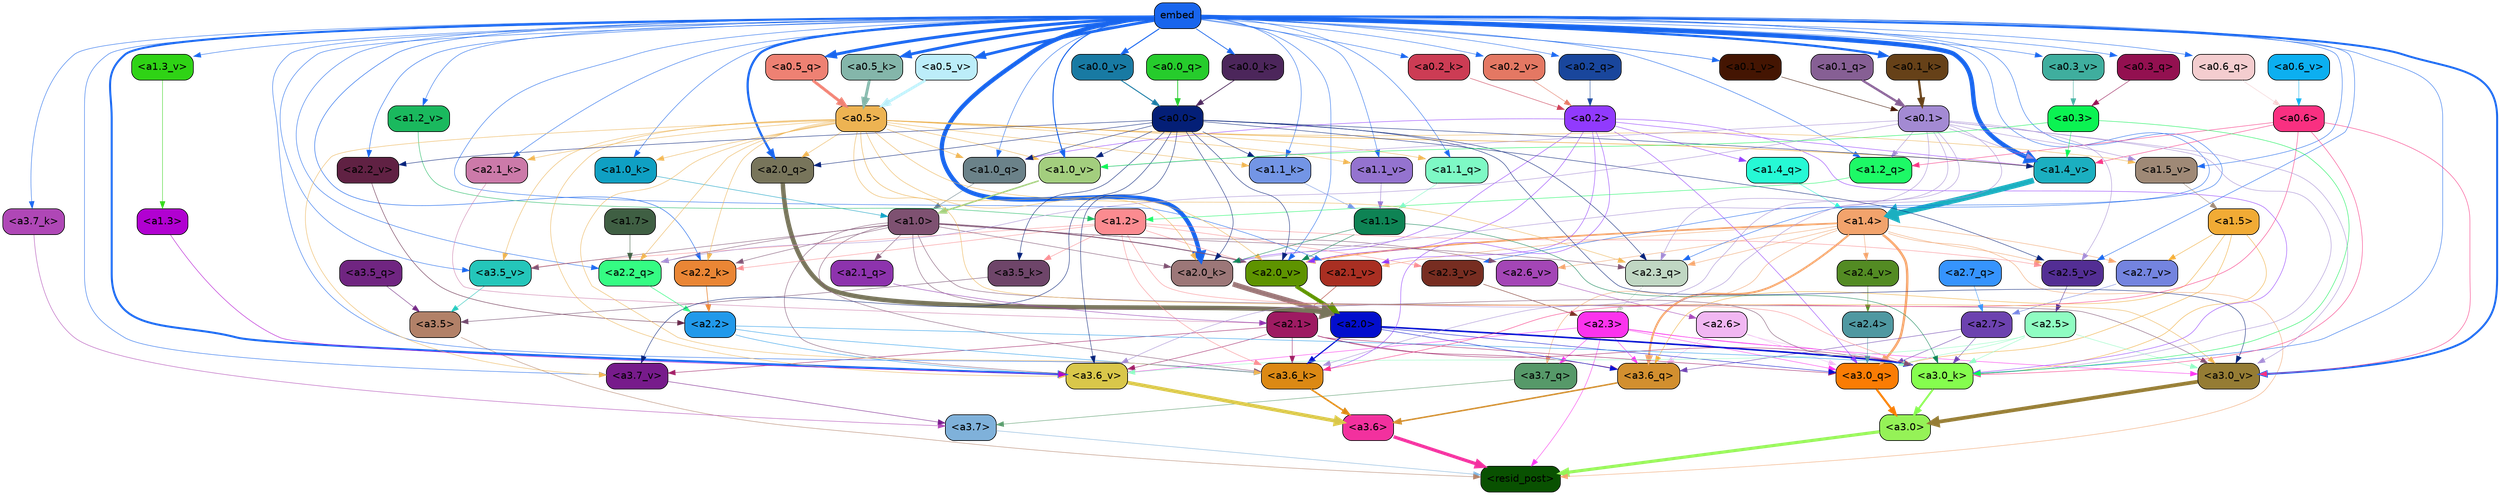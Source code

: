 strict digraph "" {
	graph [bgcolor=transparent,
		layout=dot,
		overlap=false,
		splines=true
	];
	"<a3.7>"	[color=black,
		fillcolor="#7fb1da",
		fontname=Helvetica,
		shape=box,
		style="filled, rounded"];
	"<resid_post>"	[color=black,
		fillcolor="#095101",
		fontname=Helvetica,
		shape=box,
		style="filled, rounded"];
	"<a3.7>" -> "<resid_post>"	[color="#7fb1da",
		penwidth=0.6239100098609924];
	"<a3.6>"	[color=black,
		fillcolor="#f2319e",
		fontname=Helvetica,
		shape=box,
		style="filled, rounded"];
	"<a3.6>" -> "<resid_post>"	[color="#f2319e",
		penwidth=4.569062113761902];
	"<a3.5>"	[color=black,
		fillcolor="#b28168",
		fontname=Helvetica,
		shape=box,
		style="filled, rounded"];
	"<a3.5>" -> "<resid_post>"	[color="#b28168",
		penwidth=0.6];
	"<a3.0>"	[color=black,
		fillcolor="#95f257",
		fontname=Helvetica,
		shape=box,
		style="filled, rounded"];
	"<a3.0>" -> "<resid_post>"	[color="#95f257",
		penwidth=4.283544182777405];
	"<a2.3>"	[color=black,
		fillcolor="#fb33ed",
		fontname=Helvetica,
		shape=box,
		style="filled, rounded"];
	"<a2.3>" -> "<resid_post>"	[color="#fb33ed",
		penwidth=0.6];
	"<a3.7_q>"	[color=black,
		fillcolor="#569969",
		fontname=Helvetica,
		shape=box,
		style="filled, rounded"];
	"<a2.3>" -> "<a3.7_q>"	[color="#fb33ed",
		penwidth=0.6];
	"<a3.6_q>"	[color=black,
		fillcolor="#d28f2f",
		fontname=Helvetica,
		shape=box,
		style="filled, rounded"];
	"<a2.3>" -> "<a3.6_q>"	[color="#fb33ed",
		penwidth=0.6];
	"<a3.0_q>"	[color=black,
		fillcolor="#fa7c04",
		fontname=Helvetica,
		shape=box,
		style="filled, rounded"];
	"<a2.3>" -> "<a3.0_q>"	[color="#fb33ed",
		penwidth=0.6];
	"<a3.0_k>"	[color=black,
		fillcolor="#85fd4e",
		fontname=Helvetica,
		shape=box,
		style="filled, rounded"];
	"<a2.3>" -> "<a3.0_k>"	[color="#fb33ed",
		penwidth=0.6];
	"<a3.6_v>"	[color=black,
		fillcolor="#d9c74a",
		fontname=Helvetica,
		shape=box,
		style="filled, rounded"];
	"<a2.3>" -> "<a3.6_v>"	[color="#fb33ed",
		penwidth=0.6];
	"<a3.0_v>"	[color=black,
		fillcolor="#957c34",
		fontname=Helvetica,
		shape=box,
		style="filled, rounded"];
	"<a2.3>" -> "<a3.0_v>"	[color="#fb33ed",
		penwidth=0.6];
	"<a1.4>"	[color=black,
		fillcolor="#f2a36c",
		fontname=Helvetica,
		shape=box,
		style="filled, rounded"];
	"<a1.4>" -> "<resid_post>"	[color="#f2a36c",
		penwidth=0.6];
	"<a1.4>" -> "<a3.7_q>"	[color="#f2a36c",
		penwidth=0.6];
	"<a1.4>" -> "<a3.6_q>"	[color="#f2a36c",
		penwidth=2.6908124685287476];
	"<a1.4>" -> "<a3.0_q>"	[color="#f2a36c",
		penwidth=3.32076895236969];
	"<a2.3_q>"	[color=black,
		fillcolor="#c0d7c3",
		fontname=Helvetica,
		shape=box,
		style="filled, rounded"];
	"<a1.4>" -> "<a2.3_q>"	[color="#f2a36c",
		penwidth=0.6];
	"<a2.7_v>"	[color=black,
		fillcolor="#7484df",
		fontname=Helvetica,
		shape=box,
		style="filled, rounded"];
	"<a1.4>" -> "<a2.7_v>"	[color="#f2a36c",
		penwidth=0.6];
	"<a2.6_v>"	[color=black,
		fillcolor="#a446b6",
		fontname=Helvetica,
		shape=box,
		style="filled, rounded"];
	"<a1.4>" -> "<a2.6_v>"	[color="#f2a36c",
		penwidth=0.6];
	"<a2.5_v>"	[color=black,
		fillcolor="#532e94",
		fontname=Helvetica,
		shape=box,
		style="filled, rounded"];
	"<a1.4>" -> "<a2.5_v>"	[color="#f2a36c",
		penwidth=0.6];
	"<a2.4_v>"	[color=black,
		fillcolor="#538b23",
		fontname=Helvetica,
		shape=box,
		style="filled, rounded"];
	"<a1.4>" -> "<a2.4_v>"	[color="#f2a36c",
		penwidth=0.6];
	"<a2.1_v>"	[color=black,
		fillcolor="#a92f22",
		fontname=Helvetica,
		shape=box,
		style="filled, rounded"];
	"<a1.4>" -> "<a2.1_v>"	[color="#f2a36c",
		penwidth=0.6];
	"<a2.0_v>"	[color=black,
		fillcolor="#5e9300",
		fontname=Helvetica,
		shape=box,
		style="filled, rounded"];
	"<a1.4>" -> "<a2.0_v>"	[color="#f2a36c",
		penwidth=2.3065454959869385];
	"<a3.7_q>" -> "<a3.7>"	[color="#569969",
		penwidth=0.6];
	"<a3.6_q>" -> "<a3.6>"	[color="#d28f2f",
		penwidth=2.03758105635643];
	"<a3.5_q>"	[color=black,
		fillcolor="#702581",
		fontname=Helvetica,
		shape=box,
		style="filled, rounded"];
	"<a3.5_q>" -> "<a3.5>"	[color="#702581",
		penwidth=0.6];
	"<a3.0_q>" -> "<a3.0>"	[color="#fa7c04",
		penwidth=2.8638100624084473];
	"<a3.7_k>"	[color=black,
		fillcolor="#af47b6",
		fontname=Helvetica,
		shape=box,
		style="filled, rounded"];
	"<a3.7_k>" -> "<a3.7>"	[color="#af47b6",
		penwidth=0.6];
	"<a3.6_k>"	[color=black,
		fillcolor="#dc8914",
		fontname=Helvetica,
		shape=box,
		style="filled, rounded"];
	"<a3.6_k>" -> "<a3.6>"	[color="#dc8914",
		penwidth=2.174198240041733];
	"<a3.5_k>"	[color=black,
		fillcolor="#6e4569",
		fontname=Helvetica,
		shape=box,
		style="filled, rounded"];
	"<a3.5_k>" -> "<a3.5>"	[color="#6e4569",
		penwidth=0.6];
	"<a3.0_k>" -> "<a3.0>"	[color="#85fd4e",
		penwidth=2.6274144649505615];
	"<a3.7_v>"	[color=black,
		fillcolor="#771b8b",
		fontname=Helvetica,
		shape=box,
		style="filled, rounded"];
	"<a3.7_v>" -> "<a3.7>"	[color="#771b8b",
		penwidth=0.6];
	"<a3.6_v>" -> "<a3.6>"	[color="#d9c74a",
		penwidth=5.002329230308533];
	"<a3.5_v>"	[color=black,
		fillcolor="#24c6ba",
		fontname=Helvetica,
		shape=box,
		style="filled, rounded"];
	"<a3.5_v>" -> "<a3.5>"	[color="#24c6ba",
		penwidth=0.6];
	"<a3.0_v>" -> "<a3.0>"	[color="#957c34",
		penwidth=5.188832879066467];
	"<a2.7>"	[color=black,
		fillcolor="#6c42af",
		fontname=Helvetica,
		shape=box,
		style="filled, rounded"];
	"<a2.7>" -> "<a3.6_q>"	[color="#6c42af",
		penwidth=0.6];
	"<a2.7>" -> "<a3.0_q>"	[color="#6c42af",
		penwidth=0.6];
	"<a2.7>" -> "<a3.0_k>"	[color="#6c42af",
		penwidth=0.6];
	"<a2.6>"	[color=black,
		fillcolor="#f1b7f2",
		fontname=Helvetica,
		shape=box,
		style="filled, rounded"];
	"<a2.6>" -> "<a3.6_q>"	[color="#f1b7f2",
		penwidth=0.6];
	"<a2.6>" -> "<a3.0_q>"	[color="#f1b7f2",
		penwidth=0.6];
	"<a2.6>" -> "<a3.0_k>"	[color="#f1b7f2",
		penwidth=0.6];
	"<a2.1>"	[color=black,
		fillcolor="#9e1b62",
		fontname=Helvetica,
		shape=box,
		style="filled, rounded"];
	"<a2.1>" -> "<a3.6_q>"	[color="#9e1b62",
		penwidth=0.6];
	"<a2.1>" -> "<a3.0_q>"	[color="#9e1b62",
		penwidth=0.6];
	"<a2.1>" -> "<a3.6_k>"	[color="#9e1b62",
		penwidth=0.6];
	"<a2.1>" -> "<a3.0_k>"	[color="#9e1b62",
		penwidth=0.6];
	"<a2.1>" -> "<a3.7_v>"	[color="#9e1b62",
		penwidth=0.6];
	"<a2.1>" -> "<a3.6_v>"	[color="#9e1b62",
		penwidth=0.6];
	"<a2.0>"	[color=black,
		fillcolor="#030ecd",
		fontname=Helvetica,
		shape=box,
		style="filled, rounded"];
	"<a2.0>" -> "<a3.6_q>"	[color="#030ecd",
		penwidth=0.6];
	"<a2.0>" -> "<a3.0_q>"	[color="#030ecd",
		penwidth=0.6];
	"<a2.0>" -> "<a3.6_k>"	[color="#030ecd",
		penwidth=1.6254686117172241];
	"<a2.0>" -> "<a3.0_k>"	[color="#030ecd",
		penwidth=2.182972814887762];
	"<a1.5>"	[color=black,
		fillcolor="#f1ab35",
		fontname=Helvetica,
		shape=box,
		style="filled, rounded"];
	"<a1.5>" -> "<a3.6_q>"	[color="#f1ab35",
		penwidth=0.6];
	"<a1.5>" -> "<a3.0_q>"	[color="#f1ab35",
		penwidth=0.6];
	"<a1.5>" -> "<a3.0_k>"	[color="#f1ab35",
		penwidth=0.6];
	"<a1.5>" -> "<a2.7_v>"	[color="#f1ab35",
		penwidth=0.6];
	"<a2.5>"	[color=black,
		fillcolor="#8ffdc2",
		fontname=Helvetica,
		shape=box,
		style="filled, rounded"];
	"<a2.5>" -> "<a3.0_q>"	[color="#8ffdc2",
		penwidth=0.6];
	"<a2.5>" -> "<a3.0_k>"	[color="#8ffdc2",
		penwidth=0.6];
	"<a2.5>" -> "<a3.6_v>"	[color="#8ffdc2",
		penwidth=0.6];
	"<a2.5>" -> "<a3.0_v>"	[color="#8ffdc2",
		penwidth=0.6];
	"<a2.4>"	[color=black,
		fillcolor="#4f98a1",
		fontname=Helvetica,
		shape=box,
		style="filled, rounded"];
	"<a2.4>" -> "<a3.0_q>"	[color="#4f98a1",
		penwidth=0.6];
	"<a0.2>"	[color=black,
		fillcolor="#913afd",
		fontname=Helvetica,
		shape=box,
		style="filled, rounded"];
	"<a0.2>" -> "<a3.0_q>"	[color="#913afd",
		penwidth=0.6];
	"<a0.2>" -> "<a3.6_k>"	[color="#913afd",
		penwidth=0.6];
	"<a0.2>" -> "<a3.0_k>"	[color="#913afd",
		penwidth=0.6];
	"<a2.0_k>"	[color=black,
		fillcolor="#9c7778",
		fontname=Helvetica,
		shape=box,
		style="filled, rounded"];
	"<a0.2>" -> "<a2.0_k>"	[color="#913afd",
		penwidth=0.6];
	"<a0.2>" -> "<a2.1_v>"	[color="#913afd",
		penwidth=0.6];
	"<a0.2>" -> "<a2.0_v>"	[color="#913afd",
		penwidth=0.6];
	"<a1.4_q>"	[color=black,
		fillcolor="#26f9d5",
		fontname=Helvetica,
		shape=box,
		style="filled, rounded"];
	"<a0.2>" -> "<a1.4_q>"	[color="#913afd",
		penwidth=0.6];
	"<a1.0_q>"	[color=black,
		fillcolor="#6b8289",
		fontname=Helvetica,
		shape=box,
		style="filled, rounded"];
	"<a0.2>" -> "<a1.0_q>"	[color="#913afd",
		penwidth=0.6];
	"<a1.4_v>"	[color=black,
		fillcolor="#1bafc0",
		fontname=Helvetica,
		shape=box,
		style="filled, rounded"];
	"<a0.2>" -> "<a1.4_v>"	[color="#913afd",
		penwidth=0.6];
	embed	[color=black,
		fillcolor="#1865ed",
		fontname=Helvetica,
		shape=box,
		style="filled, rounded"];
	embed -> "<a3.7_k>"	[color="#1865ed",
		penwidth=0.6];
	embed -> "<a3.6_k>"	[color="#1865ed",
		penwidth=0.6];
	embed -> "<a3.0_k>"	[color="#1865ed",
		penwidth=0.6];
	embed -> "<a3.7_v>"	[color="#1865ed",
		penwidth=0.6];
	embed -> "<a3.6_v>"	[color="#1865ed",
		penwidth=2.809220314025879];
	embed -> "<a3.5_v>"	[color="#1865ed",
		penwidth=0.6];
	embed -> "<a3.0_v>"	[color="#1865ed",
		penwidth=2.754121422767639];
	embed -> "<a2.3_q>"	[color="#1865ed",
		penwidth=0.6];
	"<a2.2_q>"	[color=black,
		fillcolor="#35fc83",
		fontname=Helvetica,
		shape=box,
		style="filled, rounded"];
	embed -> "<a2.2_q>"	[color="#1865ed",
		penwidth=0.6];
	"<a2.0_q>"	[color=black,
		fillcolor="#78755b",
		fontname=Helvetica,
		shape=box,
		style="filled, rounded"];
	embed -> "<a2.0_q>"	[color="#1865ed",
		penwidth=3.102177858352661];
	"<a2.2_k>"	[color=black,
		fillcolor="#ea8635",
		fontname=Helvetica,
		shape=box,
		style="filled, rounded"];
	embed -> "<a2.2_k>"	[color="#1865ed",
		penwidth=0.6805839538574219];
	"<a2.1_k>"	[color=black,
		fillcolor="#cc7aa9",
		fontname=Helvetica,
		shape=box,
		style="filled, rounded"];
	embed -> "<a2.1_k>"	[color="#1865ed",
		penwidth=0.6];
	embed -> "<a2.0_k>"	[color="#1865ed",
		penwidth=5.977519929409027];
	embed -> "<a2.5_v>"	[color="#1865ed",
		penwidth=0.6];
	"<a2.3_v>"	[color=black,
		fillcolor="#772d21",
		fontname=Helvetica,
		shape=box,
		style="filled, rounded"];
	embed -> "<a2.3_v>"	[color="#1865ed",
		penwidth=0.6];
	"<a2.2_v>"	[color=black,
		fillcolor="#602143",
		fontname=Helvetica,
		shape=box,
		style="filled, rounded"];
	embed -> "<a2.2_v>"	[color="#1865ed",
		penwidth=0.6436443328857422];
	embed -> "<a2.1_v>"	[color="#1865ed",
		penwidth=0.6];
	embed -> "<a2.0_v>"	[color="#1865ed",
		penwidth=0.6];
	"<a1.2_q>"	[color=black,
		fillcolor="#1df966",
		fontname=Helvetica,
		shape=box,
		style="filled, rounded"];
	embed -> "<a1.2_q>"	[color="#1865ed",
		penwidth=0.6224298477172852];
	"<a1.1_q>"	[color=black,
		fillcolor="#7ef9c5",
		fontname=Helvetica,
		shape=box,
		style="filled, rounded"];
	embed -> "<a1.1_q>"	[color="#1865ed",
		penwidth=0.6];
	embed -> "<a1.0_q>"	[color="#1865ed",
		penwidth=0.6];
	"<a1.1_k>"	[color=black,
		fillcolor="#7395e5",
		fontname=Helvetica,
		shape=box,
		style="filled, rounded"];
	embed -> "<a1.1_k>"	[color="#1865ed",
		penwidth=0.6];
	"<a1.0_k>"	[color=black,
		fillcolor="#0fa0c3",
		fontname=Helvetica,
		shape=box,
		style="filled, rounded"];
	embed -> "<a1.0_k>"	[color="#1865ed",
		penwidth=0.6];
	"<a1.5_v>"	[color=black,
		fillcolor="#9f8976",
		fontname=Helvetica,
		shape=box,
		style="filled, rounded"];
	embed -> "<a1.5_v>"	[color="#1865ed",
		penwidth=0.6];
	embed -> "<a1.4_v>"	[color="#1865ed",
		penwidth=6.155339062213898];
	"<a1.3_v>"	[color=black,
		fillcolor="#2fd315",
		fontname=Helvetica,
		shape=box,
		style="filled, rounded"];
	embed -> "<a1.3_v>"	[color="#1865ed",
		penwidth=0.6];
	"<a1.2_v>"	[color=black,
		fillcolor="#1ab95e",
		fontname=Helvetica,
		shape=box,
		style="filled, rounded"];
	embed -> "<a1.2_v>"	[color="#1865ed",
		penwidth=0.6];
	"<a1.1_v>"	[color=black,
		fillcolor="#9473cf",
		fontname=Helvetica,
		shape=box,
		style="filled, rounded"];
	embed -> "<a1.1_v>"	[color="#1865ed",
		penwidth=0.6];
	"<a1.0_v>"	[color=black,
		fillcolor="#a3ce7e",
		fontname=Helvetica,
		shape=box,
		style="filled, rounded"];
	embed -> "<a1.0_v>"	[color="#1865ed",
		penwidth=1.3890299797058105];
	"<a0.6_q>"	[color=black,
		fillcolor="#f4cdcf",
		fontname=Helvetica,
		shape=box,
		style="filled, rounded"];
	embed -> "<a0.6_q>"	[color="#1865ed",
		penwidth=0.6];
	"<a0.5_q>"	[color=black,
		fillcolor="#ee8173",
		fontname=Helvetica,
		shape=box,
		style="filled, rounded"];
	embed -> "<a0.5_q>"	[color="#1865ed",
		penwidth=4.07996666431427];
	"<a0.3_q>"	[color=black,
		fillcolor="#931050",
		fontname=Helvetica,
		shape=box,
		style="filled, rounded"];
	embed -> "<a0.3_q>"	[color="#1865ed",
		penwidth=0.6];
	"<a0.2_q>"	[color=black,
		fillcolor="#19469c",
		fontname=Helvetica,
		shape=box,
		style="filled, rounded"];
	embed -> "<a0.2_q>"	[color="#1865ed",
		penwidth=0.6];
	"<a0.5_k>"	[color=black,
		fillcolor="#84b6aa",
		fontname=Helvetica,
		shape=box,
		style="filled, rounded"];
	embed -> "<a0.5_k>"	[color="#1865ed",
		penwidth=3.961596131324768];
	"<a0.2_k>"	[color=black,
		fillcolor="#cc3c54",
		fontname=Helvetica,
		shape=box,
		style="filled, rounded"];
	embed -> "<a0.2_k>"	[color="#1865ed",
		penwidth=0.6];
	"<a0.1_k>"	[color=black,
		fillcolor="#664118",
		fontname=Helvetica,
		shape=box,
		style="filled, rounded"];
	embed -> "<a0.1_k>"	[color="#1865ed",
		penwidth=3.0873727798461914];
	"<a0.0_k>"	[color=black,
		fillcolor="#4c265b",
		fontname=Helvetica,
		shape=box,
		style="filled, rounded"];
	embed -> "<a0.0_k>"	[color="#1865ed",
		penwidth=1.0056166648864746];
	"<a0.5_v>"	[color=black,
		fillcolor="#bcedf9",
		fontname=Helvetica,
		shape=box,
		style="filled, rounded"];
	embed -> "<a0.5_v>"	[color="#1865ed",
		penwidth=3.8657681941986084];
	"<a0.3_v>"	[color=black,
		fillcolor="#3fae9e",
		fontname=Helvetica,
		shape=box,
		style="filled, rounded"];
	embed -> "<a0.3_v>"	[color="#1865ed",
		penwidth=0.6];
	"<a0.2_v>"	[color=black,
		fillcolor="#e47863",
		fontname=Helvetica,
		shape=box,
		style="filled, rounded"];
	embed -> "<a0.2_v>"	[color="#1865ed",
		penwidth=0.6];
	"<a0.1_v>"	[color=black,
		fillcolor="#441502",
		fontname=Helvetica,
		shape=box,
		style="filled, rounded"];
	embed -> "<a0.1_v>"	[color="#1865ed",
		penwidth=0.7226338386535645];
	"<a0.0_v>"	[color=black,
		fillcolor="#187aa3",
		fontname=Helvetica,
		shape=box,
		style="filled, rounded"];
	embed -> "<a0.0_v>"	[color="#1865ed",
		penwidth=1.3709254264831543];
	"<a2.2>"	[color=black,
		fillcolor="#2199ea",
		fontname=Helvetica,
		shape=box,
		style="filled, rounded"];
	"<a2.2>" -> "<a3.6_k>"	[color="#2199ea",
		penwidth=0.6];
	"<a2.2>" -> "<a3.0_k>"	[color="#2199ea",
		penwidth=0.6065438985824585];
	"<a2.2>" -> "<a3.6_v>"	[color="#2199ea",
		penwidth=0.6];
	"<a1.2>"	[color=black,
		fillcolor="#fb8b90",
		fontname=Helvetica,
		shape=box,
		style="filled, rounded"];
	"<a1.2>" -> "<a3.6_k>"	[color="#fb8b90",
		penwidth=0.6];
	"<a1.2>" -> "<a3.5_k>"	[color="#fb8b90",
		penwidth=0.6];
	"<a1.2>" -> "<a3.0_k>"	[color="#fb8b90",
		penwidth=0.6];
	"<a1.2>" -> "<a3.5_v>"	[color="#fb8b90",
		penwidth=0.6];
	"<a1.2>" -> "<a2.2_k>"	[color="#fb8b90",
		penwidth=0.6];
	"<a1.2>" -> "<a2.5_v>"	[color="#fb8b90",
		penwidth=0.6];
	"<a1.2>" -> "<a2.3_v>"	[color="#fb8b90",
		penwidth=0.6];
	"<a1.2>" -> "<a2.0_v>"	[color="#fb8b90",
		penwidth=0.6];
	"<a1.0>"	[color=black,
		fillcolor="#7e5171",
		fontname=Helvetica,
		shape=box,
		style="filled, rounded"];
	"<a1.0>" -> "<a3.6_k>"	[color="#7e5171",
		penwidth=0.6];
	"<a1.0>" -> "<a3.0_k>"	[color="#7e5171",
		penwidth=0.6];
	"<a1.0>" -> "<a3.6_v>"	[color="#7e5171",
		penwidth=0.6];
	"<a1.0>" -> "<a3.5_v>"	[color="#7e5171",
		penwidth=0.6];
	"<a1.0>" -> "<a3.0_v>"	[color="#7e5171",
		penwidth=0.6];
	"<a1.0>" -> "<a2.3_q>"	[color="#7e5171",
		penwidth=0.6];
	"<a1.0>" -> "<a2.2_q>"	[color="#7e5171",
		penwidth=0.6];
	"<a2.1_q>"	[color=black,
		fillcolor="#8d33ad",
		fontname=Helvetica,
		shape=box,
		style="filled, rounded"];
	"<a1.0>" -> "<a2.1_q>"	[color="#7e5171",
		penwidth=0.6];
	"<a1.0>" -> "<a2.2_k>"	[color="#7e5171",
		penwidth=0.6];
	"<a1.0>" -> "<a2.0_k>"	[color="#7e5171",
		penwidth=0.6];
	"<a1.0>" -> "<a2.6_v>"	[color="#7e5171",
		penwidth=0.6];
	"<a1.0>" -> "<a2.0_v>"	[color="#7e5171",
		penwidth=1.2192587852478027];
	"<a0.6>"	[color=black,
		fillcolor="#f93081",
		fontname=Helvetica,
		shape=box,
		style="filled, rounded"];
	"<a0.6>" -> "<a3.6_k>"	[color="#f93081",
		penwidth=0.6];
	"<a0.6>" -> "<a3.0_k>"	[color="#f93081",
		penwidth=0.6];
	"<a0.6>" -> "<a3.0_v>"	[color="#f93081",
		penwidth=0.6];
	"<a0.6>" -> "<a1.2_q>"	[color="#f93081",
		penwidth=0.6];
	"<a0.6>" -> "<a1.4_v>"	[color="#f93081",
		penwidth=0.6];
	"<a0.5>"	[color=black,
		fillcolor="#edb352",
		fontname=Helvetica,
		shape=box,
		style="filled, rounded"];
	"<a0.5>" -> "<a3.6_k>"	[color="#edb352",
		penwidth=0.6];
	"<a0.5>" -> "<a3.7_v>"	[color="#edb352",
		penwidth=0.6];
	"<a0.5>" -> "<a3.6_v>"	[color="#edb352",
		penwidth=0.6];
	"<a0.5>" -> "<a3.5_v>"	[color="#edb352",
		penwidth=0.6];
	"<a0.5>" -> "<a3.0_v>"	[color="#edb352",
		penwidth=0.6120390892028809];
	"<a0.5>" -> "<a2.3_q>"	[color="#edb352",
		penwidth=0.6];
	"<a0.5>" -> "<a2.2_q>"	[color="#edb352",
		penwidth=0.6];
	"<a0.5>" -> "<a2.0_q>"	[color="#edb352",
		penwidth=0.6];
	"<a0.5>" -> "<a2.2_k>"	[color="#edb352",
		penwidth=0.6];
	"<a0.5>" -> "<a2.1_k>"	[color="#edb352",
		penwidth=0.6];
	"<a0.5>" -> "<a2.0_k>"	[color="#edb352",
		penwidth=0.658348560333252];
	"<a0.5>" -> "<a2.0_v>"	[color="#edb352",
		penwidth=0.6];
	"<a0.5>" -> "<a1.1_q>"	[color="#edb352",
		penwidth=0.6];
	"<a0.5>" -> "<a1.0_q>"	[color="#edb352",
		penwidth=0.6];
	"<a0.5>" -> "<a1.1_k>"	[color="#edb352",
		penwidth=0.6];
	"<a0.5>" -> "<a1.0_k>"	[color="#edb352",
		penwidth=0.6];
	"<a0.5>" -> "<a1.5_v>"	[color="#edb352",
		penwidth=0.6];
	"<a0.5>" -> "<a1.4_v>"	[color="#edb352",
		penwidth=0.9002184867858887];
	"<a0.5>" -> "<a1.1_v>"	[color="#edb352",
		penwidth=0.6];
	"<a0.5>" -> "<a1.0_v>"	[color="#edb352",
		penwidth=0.6];
	"<a0.1>"	[color=black,
		fillcolor="#a38ad3",
		fontname=Helvetica,
		shape=box,
		style="filled, rounded"];
	"<a0.1>" -> "<a3.6_k>"	[color="#a38ad3",
		penwidth=0.6];
	"<a0.1>" -> "<a3.0_k>"	[color="#a38ad3",
		penwidth=0.6];
	"<a0.1>" -> "<a3.6_v>"	[color="#a38ad3",
		penwidth=0.6];
	"<a0.1>" -> "<a3.0_v>"	[color="#a38ad3",
		penwidth=0.6];
	"<a0.1>" -> "<a2.3_q>"	[color="#a38ad3",
		penwidth=0.6];
	"<a0.1>" -> "<a2.2_q>"	[color="#a38ad3",
		penwidth=0.6];
	"<a0.1>" -> "<a2.0_k>"	[color="#a38ad3",
		penwidth=0.6];
	"<a0.1>" -> "<a2.5_v>"	[color="#a38ad3",
		penwidth=0.6];
	"<a0.1>" -> "<a1.2_q>"	[color="#a38ad3",
		penwidth=0.6];
	"<a0.1>" -> "<a1.5_v>"	[color="#a38ad3",
		penwidth=0.6];
	"<a0.1>" -> "<a1.4_v>"	[color="#a38ad3",
		penwidth=0.6];
	"<a0.1>" -> "<a1.0_v>"	[color="#a38ad3",
		penwidth=0.6];
	"<a0.0>"	[color=black,
		fillcolor="#041f77",
		fontname=Helvetica,
		shape=box,
		style="filled, rounded"];
	"<a0.0>" -> "<a3.5_k>"	[color="#041f77",
		penwidth=0.6];
	"<a0.0>" -> "<a3.7_v>"	[color="#041f77",
		penwidth=0.6];
	"<a0.0>" -> "<a3.6_v>"	[color="#041f77",
		penwidth=0.6];
	"<a0.0>" -> "<a3.0_v>"	[color="#041f77",
		penwidth=0.6];
	"<a0.0>" -> "<a2.3_q>"	[color="#041f77",
		penwidth=0.6];
	"<a0.0>" -> "<a2.0_q>"	[color="#041f77",
		penwidth=0.6];
	"<a0.0>" -> "<a2.0_k>"	[color="#041f77",
		penwidth=0.6];
	"<a0.0>" -> "<a2.5_v>"	[color="#041f77",
		penwidth=0.6];
	"<a0.0>" -> "<a2.2_v>"	[color="#041f77",
		penwidth=0.6];
	"<a0.0>" -> "<a2.0_v>"	[color="#041f77",
		penwidth=0.6];
	"<a0.0>" -> "<a1.0_q>"	[color="#041f77",
		penwidth=0.6];
	"<a0.0>" -> "<a1.1_k>"	[color="#041f77",
		penwidth=0.6];
	"<a0.0>" -> "<a1.4_v>"	[color="#041f77",
		penwidth=0.6];
	"<a0.0>" -> "<a1.0_v>"	[color="#041f77",
		penwidth=0.6];
	"<a1.1>"	[color=black,
		fillcolor="#0e8354",
		fontname=Helvetica,
		shape=box,
		style="filled, rounded"];
	"<a1.1>" -> "<a3.0_k>"	[color="#0e8354",
		penwidth=0.6];
	"<a1.1>" -> "<a2.0_k>"	[color="#0e8354",
		penwidth=0.6];
	"<a1.1>" -> "<a2.0_v>"	[color="#0e8354",
		penwidth=0.6];
	"<a0.3>"	[color=black,
		fillcolor="#0bf352",
		fontname=Helvetica,
		shape=box,
		style="filled, rounded"];
	"<a0.3>" -> "<a3.0_k>"	[color="#0bf352",
		penwidth=0.6];
	"<a0.3>" -> "<a1.4_v>"	[color="#0bf352",
		penwidth=0.6];
	"<a0.3>" -> "<a1.0_v>"	[color="#0bf352",
		penwidth=0.6];
	"<a1.3>"	[color=black,
		fillcolor="#b101d1",
		fontname=Helvetica,
		shape=box,
		style="filled, rounded"];
	"<a1.3>" -> "<a3.6_v>"	[color="#b101d1",
		penwidth=0.6];
	"<a2.7_q>"	[color=black,
		fillcolor="#3694fd",
		fontname=Helvetica,
		shape=box,
		style="filled, rounded"];
	"<a2.7_q>" -> "<a2.7>"	[color="#3694fd",
		penwidth=0.6];
	"<a2.3_q>" -> "<a2.3>"	[color="#c0d7c3",
		penwidth=0.6];
	"<a2.2_q>" -> "<a2.2>"	[color="#35fc83",
		penwidth=0.7585353851318359];
	"<a2.1_q>" -> "<a2.1>"	[color="#8d33ad",
		penwidth=0.6];
	"<a2.0_q>" -> "<a2.0>"	[color="#78755b",
		penwidth=6.189085364341736];
	"<a2.2_k>" -> "<a2.2>"	[color="#ea8635",
		penwidth=0.87534499168396];
	"<a2.1_k>" -> "<a2.1>"	[color="#cc7aa9",
		penwidth=0.6];
	"<a2.0_k>" -> "<a2.0>"	[color="#9c7778",
		penwidth=7.056803464889526];
	"<a2.7_v>" -> "<a2.7>"	[color="#7484df",
		penwidth=0.6];
	"<a2.6_v>" -> "<a2.6>"	[color="#a446b6",
		penwidth=0.6];
	"<a2.5_v>" -> "<a2.5>"	[color="#532e94",
		penwidth=0.6];
	"<a2.4_v>" -> "<a2.4>"	[color="#538b23",
		penwidth=0.6];
	"<a2.3_v>" -> "<a2.3>"	[color="#772d21",
		penwidth=0.6];
	"<a2.2_v>" -> "<a2.2>"	[color="#602143",
		penwidth=0.6];
	"<a2.1_v>" -> "<a2.1>"	[color="#a92f22",
		penwidth=0.6];
	"<a2.0_v>" -> "<a2.0>"	[color="#5e9300",
		penwidth=5.12138295173645];
	"<a1.7>"	[color=black,
		fillcolor="#3f5f43",
		fontname=Helvetica,
		shape=box,
		style="filled, rounded"];
	"<a1.7>" -> "<a2.2_q>"	[color="#3f5f43",
		penwidth=0.6];
	"<a1.4_q>" -> "<a1.4>"	[color="#26f9d5",
		penwidth=0.6];
	"<a1.2_q>" -> "<a1.2>"	[color="#1df966",
		penwidth=0.6036911010742188];
	"<a1.1_q>" -> "<a1.1>"	[color="#7ef9c5",
		penwidth=0.6];
	"<a1.0_q>" -> "<a1.0>"	[color="#6b8289",
		penwidth=0.6];
	"<a1.1_k>" -> "<a1.1>"	[color="#7395e5",
		penwidth=0.6];
	"<a1.0_k>" -> "<a1.0>"	[color="#0fa0c3",
		penwidth=0.6];
	"<a1.5_v>" -> "<a1.5>"	[color="#9f8976",
		penwidth=0.6];
	"<a1.4_v>" -> "<a1.4>"	[color="#1bafc0",
		penwidth=7.850657939910889];
	"<a1.3_v>" -> "<a1.3>"	[color="#2fd315",
		penwidth=0.6];
	"<a1.2_v>" -> "<a1.2>"	[color="#1ab95e",
		penwidth=0.6];
	"<a1.1_v>" -> "<a1.1>"	[color="#9473cf",
		penwidth=0.6];
	"<a1.0_v>" -> "<a1.0>"	[color="#a3ce7e",
		penwidth=2.021620035171509];
	"<a0.6_q>" -> "<a0.6>"	[color="#f4cdcf",
		penwidth=0.6];
	"<a0.5_q>" -> "<a0.5>"	[color="#ee8173",
		penwidth=4.077653527259827];
	"<a0.3_q>" -> "<a0.3>"	[color="#931050",
		penwidth=0.6];
	"<a0.2_q>" -> "<a0.2>"	[color="#19469c",
		penwidth=0.6];
	"<a0.1_q>"	[color=black,
		fillcolor="#865f94",
		fontname=Helvetica,
		shape=box,
		style="filled, rounded"];
	"<a0.1_q>" -> "<a0.1>"	[color="#865f94",
		penwidth=3.1134376525878906];
	"<a0.0_q>"	[color=black,
		fillcolor="#26cc2c",
		fontname=Helvetica,
		shape=box,
		style="filled, rounded"];
	"<a0.0_q>" -> "<a0.0>"	[color="#26cc2c",
		penwidth=1.0843520164489746];
	"<a0.5_k>" -> "<a0.5>"	[color="#84b6aa",
		penwidth=3.968934178352356];
	"<a0.2_k>" -> "<a0.2>"	[color="#cc3c54",
		penwidth=0.6];
	"<a0.1_k>" -> "<a0.1>"	[color="#664118",
		penwidth=3.0963125228881836];
	"<a0.0_k>" -> "<a0.0>"	[color="#4c265b",
		penwidth=1.0073614120483398];
	"<a0.6_v>"	[color=black,
		fillcolor="#0caff0",
		fontname=Helvetica,
		shape=box,
		style="filled, rounded"];
	"<a0.6_v>" -> "<a0.6>"	[color="#0caff0",
		penwidth=0.6];
	"<a0.5_v>" -> "<a0.5>"	[color="#bcedf9",
		penwidth=3.7172799110412598];
	"<a0.3_v>" -> "<a0.3>"	[color="#3fae9e",
		penwidth=0.6];
	"<a0.2_v>" -> "<a0.2>"	[color="#e47863",
		penwidth=0.6];
	"<a0.1_v>" -> "<a0.1>"	[color="#441502",
		penwidth=0.602088451385498];
	"<a0.0_v>" -> "<a0.0>"	[color="#187aa3",
		penwidth=1.3448786735534668];
}
